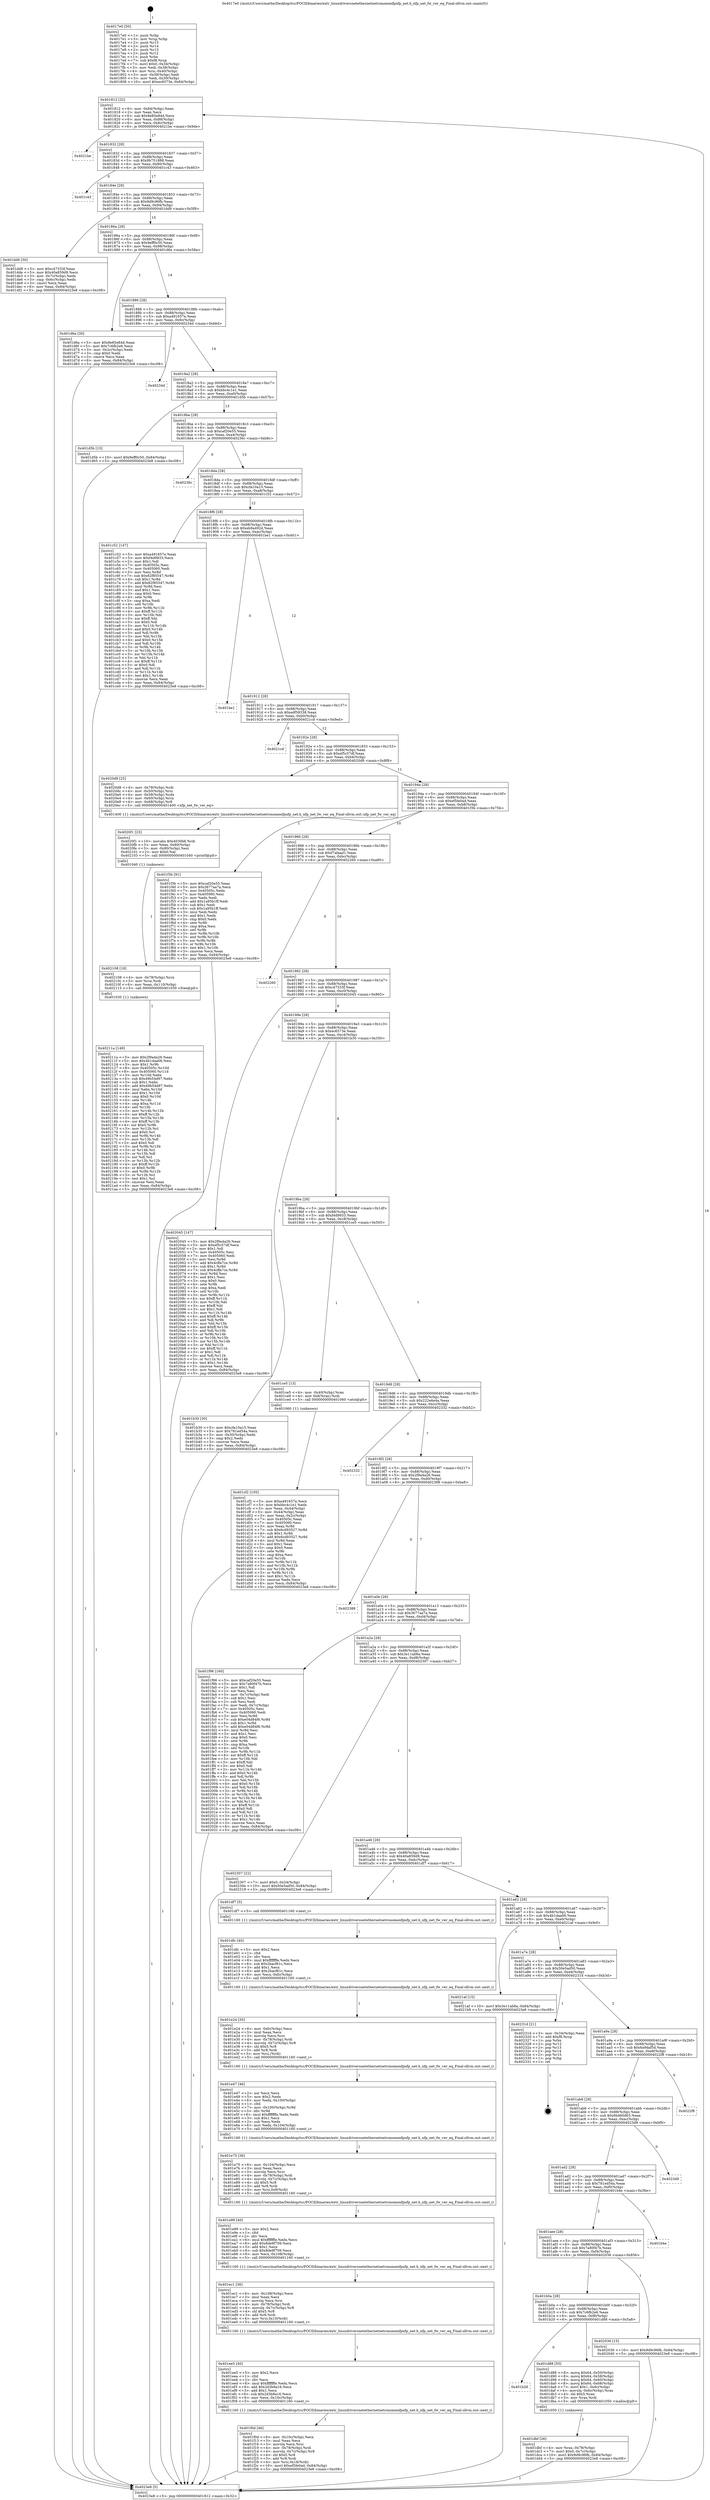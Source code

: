 digraph "0x4017e0" {
  label = "0x4017e0 (/mnt/c/Users/mathe/Desktop/tcc/POCII/binaries/extr_linuxdriversnetethernetnetronomenfpnfp_net.h_nfp_net_fw_ver_eq_Final-ollvm.out::main(0))"
  labelloc = "t"
  node[shape=record]

  Entry [label="",width=0.3,height=0.3,shape=circle,fillcolor=black,style=filled]
  "0x401812" [label="{
     0x401812 [32]\l
     | [instrs]\l
     &nbsp;&nbsp;0x401812 \<+6\>: mov -0x84(%rbp),%eax\l
     &nbsp;&nbsp;0x401818 \<+2\>: mov %eax,%ecx\l
     &nbsp;&nbsp;0x40181a \<+6\>: sub $0x8e85e84d,%ecx\l
     &nbsp;&nbsp;0x401820 \<+6\>: mov %eax,-0x88(%rbp)\l
     &nbsp;&nbsp;0x401826 \<+6\>: mov %ecx,-0x8c(%rbp)\l
     &nbsp;&nbsp;0x40182c \<+6\>: je 00000000004021be \<main+0x9de\>\l
  }"]
  "0x4021be" [label="{
     0x4021be\l
  }", style=dashed]
  "0x401832" [label="{
     0x401832 [28]\l
     | [instrs]\l
     &nbsp;&nbsp;0x401832 \<+5\>: jmp 0000000000401837 \<main+0x57\>\l
     &nbsp;&nbsp;0x401837 \<+6\>: mov -0x88(%rbp),%eax\l
     &nbsp;&nbsp;0x40183d \<+5\>: sub $0x9b751888,%eax\l
     &nbsp;&nbsp;0x401842 \<+6\>: mov %eax,-0x90(%rbp)\l
     &nbsp;&nbsp;0x401848 \<+6\>: je 0000000000401c43 \<main+0x463\>\l
  }"]
  Exit [label="",width=0.3,height=0.3,shape=circle,fillcolor=black,style=filled,peripheries=2]
  "0x401c43" [label="{
     0x401c43\l
  }", style=dashed]
  "0x40184e" [label="{
     0x40184e [28]\l
     | [instrs]\l
     &nbsp;&nbsp;0x40184e \<+5\>: jmp 0000000000401853 \<main+0x73\>\l
     &nbsp;&nbsp;0x401853 \<+6\>: mov -0x88(%rbp),%eax\l
     &nbsp;&nbsp;0x401859 \<+5\>: sub $0x9d9c96fb,%eax\l
     &nbsp;&nbsp;0x40185e \<+6\>: mov %eax,-0x94(%rbp)\l
     &nbsp;&nbsp;0x401864 \<+6\>: je 0000000000401dd9 \<main+0x5f9\>\l
  }"]
  "0x40211a" [label="{
     0x40211a [149]\l
     | [instrs]\l
     &nbsp;&nbsp;0x40211a \<+5\>: mov $0x2f9a4a26,%eax\l
     &nbsp;&nbsp;0x40211f \<+5\>: mov $0x4b1daa06,%esi\l
     &nbsp;&nbsp;0x402124 \<+3\>: mov $0x1,%r9b\l
     &nbsp;&nbsp;0x402127 \<+8\>: mov 0x40505c,%r10d\l
     &nbsp;&nbsp;0x40212f \<+8\>: mov 0x405060,%r11d\l
     &nbsp;&nbsp;0x402137 \<+3\>: mov %r10d,%ebx\l
     &nbsp;&nbsp;0x40213a \<+6\>: sub $0x49b54d97,%ebx\l
     &nbsp;&nbsp;0x402140 \<+3\>: sub $0x1,%ebx\l
     &nbsp;&nbsp;0x402143 \<+6\>: add $0x49b54d97,%ebx\l
     &nbsp;&nbsp;0x402149 \<+4\>: imul %ebx,%r10d\l
     &nbsp;&nbsp;0x40214d \<+4\>: and $0x1,%r10d\l
     &nbsp;&nbsp;0x402151 \<+4\>: cmp $0x0,%r10d\l
     &nbsp;&nbsp;0x402155 \<+4\>: sete %r14b\l
     &nbsp;&nbsp;0x402159 \<+4\>: cmp $0xa,%r11d\l
     &nbsp;&nbsp;0x40215d \<+4\>: setl %r15b\l
     &nbsp;&nbsp;0x402161 \<+3\>: mov %r14b,%r12b\l
     &nbsp;&nbsp;0x402164 \<+4\>: xor $0xff,%r12b\l
     &nbsp;&nbsp;0x402168 \<+3\>: mov %r15b,%r13b\l
     &nbsp;&nbsp;0x40216b \<+4\>: xor $0xff,%r13b\l
     &nbsp;&nbsp;0x40216f \<+4\>: xor $0x0,%r9b\l
     &nbsp;&nbsp;0x402173 \<+3\>: mov %r12b,%cl\l
     &nbsp;&nbsp;0x402176 \<+3\>: and $0x0,%cl\l
     &nbsp;&nbsp;0x402179 \<+3\>: and %r9b,%r14b\l
     &nbsp;&nbsp;0x40217c \<+3\>: mov %r13b,%dl\l
     &nbsp;&nbsp;0x40217f \<+3\>: and $0x0,%dl\l
     &nbsp;&nbsp;0x402182 \<+3\>: and %r9b,%r15b\l
     &nbsp;&nbsp;0x402185 \<+3\>: or %r14b,%cl\l
     &nbsp;&nbsp;0x402188 \<+3\>: or %r15b,%dl\l
     &nbsp;&nbsp;0x40218b \<+2\>: xor %dl,%cl\l
     &nbsp;&nbsp;0x40218d \<+3\>: or %r13b,%r12b\l
     &nbsp;&nbsp;0x402190 \<+4\>: xor $0xff,%r12b\l
     &nbsp;&nbsp;0x402194 \<+4\>: or $0x0,%r9b\l
     &nbsp;&nbsp;0x402198 \<+3\>: and %r9b,%r12b\l
     &nbsp;&nbsp;0x40219b \<+3\>: or %r12b,%cl\l
     &nbsp;&nbsp;0x40219e \<+3\>: test $0x1,%cl\l
     &nbsp;&nbsp;0x4021a1 \<+3\>: cmovne %esi,%eax\l
     &nbsp;&nbsp;0x4021a4 \<+6\>: mov %eax,-0x84(%rbp)\l
     &nbsp;&nbsp;0x4021aa \<+5\>: jmp 00000000004023e8 \<main+0xc08\>\l
  }"]
  "0x401dd9" [label="{
     0x401dd9 [30]\l
     | [instrs]\l
     &nbsp;&nbsp;0x401dd9 \<+5\>: mov $0xc47333f,%eax\l
     &nbsp;&nbsp;0x401dde \<+5\>: mov $0x40a859d9,%ecx\l
     &nbsp;&nbsp;0x401de3 \<+3\>: mov -0x7c(%rbp),%edx\l
     &nbsp;&nbsp;0x401de6 \<+3\>: cmp -0x6c(%rbp),%edx\l
     &nbsp;&nbsp;0x401de9 \<+3\>: cmovl %ecx,%eax\l
     &nbsp;&nbsp;0x401dec \<+6\>: mov %eax,-0x84(%rbp)\l
     &nbsp;&nbsp;0x401df2 \<+5\>: jmp 00000000004023e8 \<main+0xc08\>\l
  }"]
  "0x40186a" [label="{
     0x40186a [28]\l
     | [instrs]\l
     &nbsp;&nbsp;0x40186a \<+5\>: jmp 000000000040186f \<main+0x8f\>\l
     &nbsp;&nbsp;0x40186f \<+6\>: mov -0x88(%rbp),%eax\l
     &nbsp;&nbsp;0x401875 \<+5\>: sub $0x9eff0c50,%eax\l
     &nbsp;&nbsp;0x40187a \<+6\>: mov %eax,-0x98(%rbp)\l
     &nbsp;&nbsp;0x401880 \<+6\>: je 0000000000401d6a \<main+0x58a\>\l
  }"]
  "0x402108" [label="{
     0x402108 [18]\l
     | [instrs]\l
     &nbsp;&nbsp;0x402108 \<+4\>: mov -0x78(%rbp),%rcx\l
     &nbsp;&nbsp;0x40210c \<+3\>: mov %rcx,%rdi\l
     &nbsp;&nbsp;0x40210f \<+6\>: mov %eax,-0x110(%rbp)\l
     &nbsp;&nbsp;0x402115 \<+5\>: call 0000000000401030 \<free@plt\>\l
     | [calls]\l
     &nbsp;&nbsp;0x401030 \{1\} (unknown)\l
  }"]
  "0x401d6a" [label="{
     0x401d6a [30]\l
     | [instrs]\l
     &nbsp;&nbsp;0x401d6a \<+5\>: mov $0x8e85e84d,%eax\l
     &nbsp;&nbsp;0x401d6f \<+5\>: mov $0x7c6fb2e6,%ecx\l
     &nbsp;&nbsp;0x401d74 \<+3\>: mov -0x2c(%rbp),%edx\l
     &nbsp;&nbsp;0x401d77 \<+3\>: cmp $0x0,%edx\l
     &nbsp;&nbsp;0x401d7a \<+3\>: cmove %ecx,%eax\l
     &nbsp;&nbsp;0x401d7d \<+6\>: mov %eax,-0x84(%rbp)\l
     &nbsp;&nbsp;0x401d83 \<+5\>: jmp 00000000004023e8 \<main+0xc08\>\l
  }"]
  "0x401886" [label="{
     0x401886 [28]\l
     | [instrs]\l
     &nbsp;&nbsp;0x401886 \<+5\>: jmp 000000000040188b \<main+0xab\>\l
     &nbsp;&nbsp;0x40188b \<+6\>: mov -0x88(%rbp),%eax\l
     &nbsp;&nbsp;0x401891 \<+5\>: sub $0xa491657e,%eax\l
     &nbsp;&nbsp;0x401896 \<+6\>: mov %eax,-0x9c(%rbp)\l
     &nbsp;&nbsp;0x40189c \<+6\>: je 000000000040234d \<main+0xb6d\>\l
  }"]
  "0x4020f1" [label="{
     0x4020f1 [23]\l
     | [instrs]\l
     &nbsp;&nbsp;0x4020f1 \<+10\>: movabs $0x4030b6,%rdi\l
     &nbsp;&nbsp;0x4020fb \<+3\>: mov %eax,-0x80(%rbp)\l
     &nbsp;&nbsp;0x4020fe \<+3\>: mov -0x80(%rbp),%esi\l
     &nbsp;&nbsp;0x402101 \<+2\>: mov $0x0,%al\l
     &nbsp;&nbsp;0x402103 \<+5\>: call 0000000000401040 \<printf@plt\>\l
     | [calls]\l
     &nbsp;&nbsp;0x401040 \{1\} (unknown)\l
  }"]
  "0x40234d" [label="{
     0x40234d\l
  }", style=dashed]
  "0x4018a2" [label="{
     0x4018a2 [28]\l
     | [instrs]\l
     &nbsp;&nbsp;0x4018a2 \<+5\>: jmp 00000000004018a7 \<main+0xc7\>\l
     &nbsp;&nbsp;0x4018a7 \<+6\>: mov -0x88(%rbp),%eax\l
     &nbsp;&nbsp;0x4018ad \<+5\>: sub $0xbbc4c1e1,%eax\l
     &nbsp;&nbsp;0x4018b2 \<+6\>: mov %eax,-0xa0(%rbp)\l
     &nbsp;&nbsp;0x4018b8 \<+6\>: je 0000000000401d5b \<main+0x57b\>\l
  }"]
  "0x401f0d" [label="{
     0x401f0d [46]\l
     | [instrs]\l
     &nbsp;&nbsp;0x401f0d \<+6\>: mov -0x10c(%rbp),%ecx\l
     &nbsp;&nbsp;0x401f13 \<+3\>: imul %eax,%ecx\l
     &nbsp;&nbsp;0x401f16 \<+3\>: movslq %ecx,%rsi\l
     &nbsp;&nbsp;0x401f19 \<+4\>: mov -0x78(%rbp),%rdi\l
     &nbsp;&nbsp;0x401f1d \<+4\>: movslq -0x7c(%rbp),%r8\l
     &nbsp;&nbsp;0x401f21 \<+4\>: shl $0x5,%r8\l
     &nbsp;&nbsp;0x401f25 \<+3\>: add %r8,%rdi\l
     &nbsp;&nbsp;0x401f28 \<+4\>: mov %rsi,0x18(%rdi)\l
     &nbsp;&nbsp;0x401f2c \<+10\>: movl $0xef5fe0ad,-0x84(%rbp)\l
     &nbsp;&nbsp;0x401f36 \<+5\>: jmp 00000000004023e8 \<main+0xc08\>\l
  }"]
  "0x401d5b" [label="{
     0x401d5b [15]\l
     | [instrs]\l
     &nbsp;&nbsp;0x401d5b \<+10\>: movl $0x9eff0c50,-0x84(%rbp)\l
     &nbsp;&nbsp;0x401d65 \<+5\>: jmp 00000000004023e8 \<main+0xc08\>\l
  }"]
  "0x4018be" [label="{
     0x4018be [28]\l
     | [instrs]\l
     &nbsp;&nbsp;0x4018be \<+5\>: jmp 00000000004018c3 \<main+0xe3\>\l
     &nbsp;&nbsp;0x4018c3 \<+6\>: mov -0x88(%rbp),%eax\l
     &nbsp;&nbsp;0x4018c9 \<+5\>: sub $0xcaf20e55,%eax\l
     &nbsp;&nbsp;0x4018ce \<+6\>: mov %eax,-0xa4(%rbp)\l
     &nbsp;&nbsp;0x4018d4 \<+6\>: je 000000000040236c \<main+0xb8c\>\l
  }"]
  "0x401ee5" [label="{
     0x401ee5 [40]\l
     | [instrs]\l
     &nbsp;&nbsp;0x401ee5 \<+5\>: mov $0x2,%ecx\l
     &nbsp;&nbsp;0x401eea \<+1\>: cltd\l
     &nbsp;&nbsp;0x401eeb \<+2\>: idiv %ecx\l
     &nbsp;&nbsp;0x401eed \<+6\>: imul $0xfffffffe,%edx,%ecx\l
     &nbsp;&nbsp;0x401ef3 \<+6\>: add $0x2d3b8a16,%ecx\l
     &nbsp;&nbsp;0x401ef9 \<+3\>: add $0x1,%ecx\l
     &nbsp;&nbsp;0x401efc \<+6\>: sub $0x2d3b8a16,%ecx\l
     &nbsp;&nbsp;0x401f02 \<+6\>: mov %ecx,-0x10c(%rbp)\l
     &nbsp;&nbsp;0x401f08 \<+5\>: call 0000000000401160 \<next_i\>\l
     | [calls]\l
     &nbsp;&nbsp;0x401160 \{1\} (/mnt/c/Users/mathe/Desktop/tcc/POCII/binaries/extr_linuxdriversnetethernetnetronomenfpnfp_net.h_nfp_net_fw_ver_eq_Final-ollvm.out::next_i)\l
  }"]
  "0x40236c" [label="{
     0x40236c\l
  }", style=dashed]
  "0x4018da" [label="{
     0x4018da [28]\l
     | [instrs]\l
     &nbsp;&nbsp;0x4018da \<+5\>: jmp 00000000004018df \<main+0xff\>\l
     &nbsp;&nbsp;0x4018df \<+6\>: mov -0x88(%rbp),%eax\l
     &nbsp;&nbsp;0x4018e5 \<+5\>: sub $0xcfa10a15,%eax\l
     &nbsp;&nbsp;0x4018ea \<+6\>: mov %eax,-0xa8(%rbp)\l
     &nbsp;&nbsp;0x4018f0 \<+6\>: je 0000000000401c52 \<main+0x472\>\l
  }"]
  "0x401ec1" [label="{
     0x401ec1 [36]\l
     | [instrs]\l
     &nbsp;&nbsp;0x401ec1 \<+6\>: mov -0x108(%rbp),%ecx\l
     &nbsp;&nbsp;0x401ec7 \<+3\>: imul %eax,%ecx\l
     &nbsp;&nbsp;0x401eca \<+3\>: movslq %ecx,%rsi\l
     &nbsp;&nbsp;0x401ecd \<+4\>: mov -0x78(%rbp),%rdi\l
     &nbsp;&nbsp;0x401ed1 \<+4\>: movslq -0x7c(%rbp),%r8\l
     &nbsp;&nbsp;0x401ed5 \<+4\>: shl $0x5,%r8\l
     &nbsp;&nbsp;0x401ed9 \<+3\>: add %r8,%rdi\l
     &nbsp;&nbsp;0x401edc \<+4\>: mov %rsi,0x10(%rdi)\l
     &nbsp;&nbsp;0x401ee0 \<+5\>: call 0000000000401160 \<next_i\>\l
     | [calls]\l
     &nbsp;&nbsp;0x401160 \{1\} (/mnt/c/Users/mathe/Desktop/tcc/POCII/binaries/extr_linuxdriversnetethernetnetronomenfpnfp_net.h_nfp_net_fw_ver_eq_Final-ollvm.out::next_i)\l
  }"]
  "0x401c52" [label="{
     0x401c52 [147]\l
     | [instrs]\l
     &nbsp;&nbsp;0x401c52 \<+5\>: mov $0xa491657e,%eax\l
     &nbsp;&nbsp;0x401c57 \<+5\>: mov $0xf4d9933,%ecx\l
     &nbsp;&nbsp;0x401c5c \<+2\>: mov $0x1,%dl\l
     &nbsp;&nbsp;0x401c5e \<+7\>: mov 0x40505c,%esi\l
     &nbsp;&nbsp;0x401c65 \<+7\>: mov 0x405060,%edi\l
     &nbsp;&nbsp;0x401c6c \<+3\>: mov %esi,%r8d\l
     &nbsp;&nbsp;0x401c6f \<+7\>: sub $0x82f85547,%r8d\l
     &nbsp;&nbsp;0x401c76 \<+4\>: sub $0x1,%r8d\l
     &nbsp;&nbsp;0x401c7a \<+7\>: add $0x82f85547,%r8d\l
     &nbsp;&nbsp;0x401c81 \<+4\>: imul %r8d,%esi\l
     &nbsp;&nbsp;0x401c85 \<+3\>: and $0x1,%esi\l
     &nbsp;&nbsp;0x401c88 \<+3\>: cmp $0x0,%esi\l
     &nbsp;&nbsp;0x401c8b \<+4\>: sete %r9b\l
     &nbsp;&nbsp;0x401c8f \<+3\>: cmp $0xa,%edi\l
     &nbsp;&nbsp;0x401c92 \<+4\>: setl %r10b\l
     &nbsp;&nbsp;0x401c96 \<+3\>: mov %r9b,%r11b\l
     &nbsp;&nbsp;0x401c99 \<+4\>: xor $0xff,%r11b\l
     &nbsp;&nbsp;0x401c9d \<+3\>: mov %r10b,%bl\l
     &nbsp;&nbsp;0x401ca0 \<+3\>: xor $0xff,%bl\l
     &nbsp;&nbsp;0x401ca3 \<+3\>: xor $0x0,%dl\l
     &nbsp;&nbsp;0x401ca6 \<+3\>: mov %r11b,%r14b\l
     &nbsp;&nbsp;0x401ca9 \<+4\>: and $0x0,%r14b\l
     &nbsp;&nbsp;0x401cad \<+3\>: and %dl,%r9b\l
     &nbsp;&nbsp;0x401cb0 \<+3\>: mov %bl,%r15b\l
     &nbsp;&nbsp;0x401cb3 \<+4\>: and $0x0,%r15b\l
     &nbsp;&nbsp;0x401cb7 \<+3\>: and %dl,%r10b\l
     &nbsp;&nbsp;0x401cba \<+3\>: or %r9b,%r14b\l
     &nbsp;&nbsp;0x401cbd \<+3\>: or %r10b,%r15b\l
     &nbsp;&nbsp;0x401cc0 \<+3\>: xor %r15b,%r14b\l
     &nbsp;&nbsp;0x401cc3 \<+3\>: or %bl,%r11b\l
     &nbsp;&nbsp;0x401cc6 \<+4\>: xor $0xff,%r11b\l
     &nbsp;&nbsp;0x401cca \<+3\>: or $0x0,%dl\l
     &nbsp;&nbsp;0x401ccd \<+3\>: and %dl,%r11b\l
     &nbsp;&nbsp;0x401cd0 \<+3\>: or %r11b,%r14b\l
     &nbsp;&nbsp;0x401cd3 \<+4\>: test $0x1,%r14b\l
     &nbsp;&nbsp;0x401cd7 \<+3\>: cmovne %ecx,%eax\l
     &nbsp;&nbsp;0x401cda \<+6\>: mov %eax,-0x84(%rbp)\l
     &nbsp;&nbsp;0x401ce0 \<+5\>: jmp 00000000004023e8 \<main+0xc08\>\l
  }"]
  "0x4018f6" [label="{
     0x4018f6 [28]\l
     | [instrs]\l
     &nbsp;&nbsp;0x4018f6 \<+5\>: jmp 00000000004018fb \<main+0x11b\>\l
     &nbsp;&nbsp;0x4018fb \<+6\>: mov -0x88(%rbp),%eax\l
     &nbsp;&nbsp;0x401901 \<+5\>: sub $0xeb9a492d,%eax\l
     &nbsp;&nbsp;0x401906 \<+6\>: mov %eax,-0xac(%rbp)\l
     &nbsp;&nbsp;0x40190c \<+6\>: je 0000000000401be1 \<main+0x401\>\l
  }"]
  "0x401e99" [label="{
     0x401e99 [40]\l
     | [instrs]\l
     &nbsp;&nbsp;0x401e99 \<+5\>: mov $0x2,%ecx\l
     &nbsp;&nbsp;0x401e9e \<+1\>: cltd\l
     &nbsp;&nbsp;0x401e9f \<+2\>: idiv %ecx\l
     &nbsp;&nbsp;0x401ea1 \<+6\>: imul $0xfffffffe,%edx,%ecx\l
     &nbsp;&nbsp;0x401ea7 \<+6\>: add $0x8de9f709,%ecx\l
     &nbsp;&nbsp;0x401ead \<+3\>: add $0x1,%ecx\l
     &nbsp;&nbsp;0x401eb0 \<+6\>: sub $0x8de9f709,%ecx\l
     &nbsp;&nbsp;0x401eb6 \<+6\>: mov %ecx,-0x108(%rbp)\l
     &nbsp;&nbsp;0x401ebc \<+5\>: call 0000000000401160 \<next_i\>\l
     | [calls]\l
     &nbsp;&nbsp;0x401160 \{1\} (/mnt/c/Users/mathe/Desktop/tcc/POCII/binaries/extr_linuxdriversnetethernetnetronomenfpnfp_net.h_nfp_net_fw_ver_eq_Final-ollvm.out::next_i)\l
  }"]
  "0x401be1" [label="{
     0x401be1\l
  }", style=dashed]
  "0x401912" [label="{
     0x401912 [28]\l
     | [instrs]\l
     &nbsp;&nbsp;0x401912 \<+5\>: jmp 0000000000401917 \<main+0x137\>\l
     &nbsp;&nbsp;0x401917 \<+6\>: mov -0x88(%rbp),%eax\l
     &nbsp;&nbsp;0x40191d \<+5\>: sub $0xedf58338,%eax\l
     &nbsp;&nbsp;0x401922 \<+6\>: mov %eax,-0xb0(%rbp)\l
     &nbsp;&nbsp;0x401928 \<+6\>: je 00000000004021cd \<main+0x9ed\>\l
  }"]
  "0x401e75" [label="{
     0x401e75 [36]\l
     | [instrs]\l
     &nbsp;&nbsp;0x401e75 \<+6\>: mov -0x104(%rbp),%ecx\l
     &nbsp;&nbsp;0x401e7b \<+3\>: imul %eax,%ecx\l
     &nbsp;&nbsp;0x401e7e \<+3\>: movslq %ecx,%rsi\l
     &nbsp;&nbsp;0x401e81 \<+4\>: mov -0x78(%rbp),%rdi\l
     &nbsp;&nbsp;0x401e85 \<+4\>: movslq -0x7c(%rbp),%r8\l
     &nbsp;&nbsp;0x401e89 \<+4\>: shl $0x5,%r8\l
     &nbsp;&nbsp;0x401e8d \<+3\>: add %r8,%rdi\l
     &nbsp;&nbsp;0x401e90 \<+4\>: mov %rsi,0x8(%rdi)\l
     &nbsp;&nbsp;0x401e94 \<+5\>: call 0000000000401160 \<next_i\>\l
     | [calls]\l
     &nbsp;&nbsp;0x401160 \{1\} (/mnt/c/Users/mathe/Desktop/tcc/POCII/binaries/extr_linuxdriversnetethernetnetronomenfpnfp_net.h_nfp_net_fw_ver_eq_Final-ollvm.out::next_i)\l
  }"]
  "0x4021cd" [label="{
     0x4021cd\l
  }", style=dashed]
  "0x40192e" [label="{
     0x40192e [28]\l
     | [instrs]\l
     &nbsp;&nbsp;0x40192e \<+5\>: jmp 0000000000401933 \<main+0x153\>\l
     &nbsp;&nbsp;0x401933 \<+6\>: mov -0x88(%rbp),%eax\l
     &nbsp;&nbsp;0x401939 \<+5\>: sub $0xef5c57df,%eax\l
     &nbsp;&nbsp;0x40193e \<+6\>: mov %eax,-0xb4(%rbp)\l
     &nbsp;&nbsp;0x401944 \<+6\>: je 00000000004020d8 \<main+0x8f8\>\l
  }"]
  "0x401e47" [label="{
     0x401e47 [46]\l
     | [instrs]\l
     &nbsp;&nbsp;0x401e47 \<+2\>: xor %ecx,%ecx\l
     &nbsp;&nbsp;0x401e49 \<+5\>: mov $0x2,%edx\l
     &nbsp;&nbsp;0x401e4e \<+6\>: mov %edx,-0x100(%rbp)\l
     &nbsp;&nbsp;0x401e54 \<+1\>: cltd\l
     &nbsp;&nbsp;0x401e55 \<+7\>: mov -0x100(%rbp),%r9d\l
     &nbsp;&nbsp;0x401e5c \<+3\>: idiv %r9d\l
     &nbsp;&nbsp;0x401e5f \<+6\>: imul $0xfffffffe,%edx,%edx\l
     &nbsp;&nbsp;0x401e65 \<+3\>: sub $0x1,%ecx\l
     &nbsp;&nbsp;0x401e68 \<+2\>: sub %ecx,%edx\l
     &nbsp;&nbsp;0x401e6a \<+6\>: mov %edx,-0x104(%rbp)\l
     &nbsp;&nbsp;0x401e70 \<+5\>: call 0000000000401160 \<next_i\>\l
     | [calls]\l
     &nbsp;&nbsp;0x401160 \{1\} (/mnt/c/Users/mathe/Desktop/tcc/POCII/binaries/extr_linuxdriversnetethernetnetronomenfpnfp_net.h_nfp_net_fw_ver_eq_Final-ollvm.out::next_i)\l
  }"]
  "0x4020d8" [label="{
     0x4020d8 [25]\l
     | [instrs]\l
     &nbsp;&nbsp;0x4020d8 \<+4\>: mov -0x78(%rbp),%rdi\l
     &nbsp;&nbsp;0x4020dc \<+4\>: mov -0x50(%rbp),%rsi\l
     &nbsp;&nbsp;0x4020e0 \<+4\>: mov -0x58(%rbp),%rdx\l
     &nbsp;&nbsp;0x4020e4 \<+4\>: mov -0x60(%rbp),%rcx\l
     &nbsp;&nbsp;0x4020e8 \<+4\>: mov -0x68(%rbp),%r8\l
     &nbsp;&nbsp;0x4020ec \<+5\>: call 0000000000401400 \<nfp_net_fw_ver_eq\>\l
     | [calls]\l
     &nbsp;&nbsp;0x401400 \{1\} (/mnt/c/Users/mathe/Desktop/tcc/POCII/binaries/extr_linuxdriversnetethernetnetronomenfpnfp_net.h_nfp_net_fw_ver_eq_Final-ollvm.out::nfp_net_fw_ver_eq)\l
  }"]
  "0x40194a" [label="{
     0x40194a [28]\l
     | [instrs]\l
     &nbsp;&nbsp;0x40194a \<+5\>: jmp 000000000040194f \<main+0x16f\>\l
     &nbsp;&nbsp;0x40194f \<+6\>: mov -0x88(%rbp),%eax\l
     &nbsp;&nbsp;0x401955 \<+5\>: sub $0xef5fe0ad,%eax\l
     &nbsp;&nbsp;0x40195a \<+6\>: mov %eax,-0xb8(%rbp)\l
     &nbsp;&nbsp;0x401960 \<+6\>: je 0000000000401f3b \<main+0x75b\>\l
  }"]
  "0x401e24" [label="{
     0x401e24 [35]\l
     | [instrs]\l
     &nbsp;&nbsp;0x401e24 \<+6\>: mov -0xfc(%rbp),%ecx\l
     &nbsp;&nbsp;0x401e2a \<+3\>: imul %eax,%ecx\l
     &nbsp;&nbsp;0x401e2d \<+3\>: movslq %ecx,%rsi\l
     &nbsp;&nbsp;0x401e30 \<+4\>: mov -0x78(%rbp),%rdi\l
     &nbsp;&nbsp;0x401e34 \<+4\>: movslq -0x7c(%rbp),%r8\l
     &nbsp;&nbsp;0x401e38 \<+4\>: shl $0x5,%r8\l
     &nbsp;&nbsp;0x401e3c \<+3\>: add %r8,%rdi\l
     &nbsp;&nbsp;0x401e3f \<+3\>: mov %rsi,(%rdi)\l
     &nbsp;&nbsp;0x401e42 \<+5\>: call 0000000000401160 \<next_i\>\l
     | [calls]\l
     &nbsp;&nbsp;0x401160 \{1\} (/mnt/c/Users/mathe/Desktop/tcc/POCII/binaries/extr_linuxdriversnetethernetnetronomenfpnfp_net.h_nfp_net_fw_ver_eq_Final-ollvm.out::next_i)\l
  }"]
  "0x401f3b" [label="{
     0x401f3b [91]\l
     | [instrs]\l
     &nbsp;&nbsp;0x401f3b \<+5\>: mov $0xcaf20e55,%eax\l
     &nbsp;&nbsp;0x401f40 \<+5\>: mov $0x3677aa7a,%ecx\l
     &nbsp;&nbsp;0x401f45 \<+7\>: mov 0x40505c,%edx\l
     &nbsp;&nbsp;0x401f4c \<+7\>: mov 0x405060,%esi\l
     &nbsp;&nbsp;0x401f53 \<+2\>: mov %edx,%edi\l
     &nbsp;&nbsp;0x401f55 \<+6\>: add $0x1a95b1ff,%edi\l
     &nbsp;&nbsp;0x401f5b \<+3\>: sub $0x1,%edi\l
     &nbsp;&nbsp;0x401f5e \<+6\>: sub $0x1a95b1ff,%edi\l
     &nbsp;&nbsp;0x401f64 \<+3\>: imul %edi,%edx\l
     &nbsp;&nbsp;0x401f67 \<+3\>: and $0x1,%edx\l
     &nbsp;&nbsp;0x401f6a \<+3\>: cmp $0x0,%edx\l
     &nbsp;&nbsp;0x401f6d \<+4\>: sete %r8b\l
     &nbsp;&nbsp;0x401f71 \<+3\>: cmp $0xa,%esi\l
     &nbsp;&nbsp;0x401f74 \<+4\>: setl %r9b\l
     &nbsp;&nbsp;0x401f78 \<+3\>: mov %r8b,%r10b\l
     &nbsp;&nbsp;0x401f7b \<+3\>: and %r9b,%r10b\l
     &nbsp;&nbsp;0x401f7e \<+3\>: xor %r9b,%r8b\l
     &nbsp;&nbsp;0x401f81 \<+3\>: or %r8b,%r10b\l
     &nbsp;&nbsp;0x401f84 \<+4\>: test $0x1,%r10b\l
     &nbsp;&nbsp;0x401f88 \<+3\>: cmovne %ecx,%eax\l
     &nbsp;&nbsp;0x401f8b \<+6\>: mov %eax,-0x84(%rbp)\l
     &nbsp;&nbsp;0x401f91 \<+5\>: jmp 00000000004023e8 \<main+0xc08\>\l
  }"]
  "0x401966" [label="{
     0x401966 [28]\l
     | [instrs]\l
     &nbsp;&nbsp;0x401966 \<+5\>: jmp 000000000040196b \<main+0x18b\>\l
     &nbsp;&nbsp;0x40196b \<+6\>: mov -0x88(%rbp),%eax\l
     &nbsp;&nbsp;0x401971 \<+5\>: sub $0xf7afaad1,%eax\l
     &nbsp;&nbsp;0x401976 \<+6\>: mov %eax,-0xbc(%rbp)\l
     &nbsp;&nbsp;0x40197c \<+6\>: je 0000000000402260 \<main+0xa80\>\l
  }"]
  "0x401dfc" [label="{
     0x401dfc [40]\l
     | [instrs]\l
     &nbsp;&nbsp;0x401dfc \<+5\>: mov $0x2,%ecx\l
     &nbsp;&nbsp;0x401e01 \<+1\>: cltd\l
     &nbsp;&nbsp;0x401e02 \<+2\>: idiv %ecx\l
     &nbsp;&nbsp;0x401e04 \<+6\>: imul $0xfffffffe,%edx,%ecx\l
     &nbsp;&nbsp;0x401e0a \<+6\>: sub $0x2bacf61c,%ecx\l
     &nbsp;&nbsp;0x401e10 \<+3\>: add $0x1,%ecx\l
     &nbsp;&nbsp;0x401e13 \<+6\>: add $0x2bacf61c,%ecx\l
     &nbsp;&nbsp;0x401e19 \<+6\>: mov %ecx,-0xfc(%rbp)\l
     &nbsp;&nbsp;0x401e1f \<+5\>: call 0000000000401160 \<next_i\>\l
     | [calls]\l
     &nbsp;&nbsp;0x401160 \{1\} (/mnt/c/Users/mathe/Desktop/tcc/POCII/binaries/extr_linuxdriversnetethernetnetronomenfpnfp_net.h_nfp_net_fw_ver_eq_Final-ollvm.out::next_i)\l
  }"]
  "0x402260" [label="{
     0x402260\l
  }", style=dashed]
  "0x401982" [label="{
     0x401982 [28]\l
     | [instrs]\l
     &nbsp;&nbsp;0x401982 \<+5\>: jmp 0000000000401987 \<main+0x1a7\>\l
     &nbsp;&nbsp;0x401987 \<+6\>: mov -0x88(%rbp),%eax\l
     &nbsp;&nbsp;0x40198d \<+5\>: sub $0xc47333f,%eax\l
     &nbsp;&nbsp;0x401992 \<+6\>: mov %eax,-0xc0(%rbp)\l
     &nbsp;&nbsp;0x401998 \<+6\>: je 0000000000402045 \<main+0x865\>\l
  }"]
  "0x401dbf" [label="{
     0x401dbf [26]\l
     | [instrs]\l
     &nbsp;&nbsp;0x401dbf \<+4\>: mov %rax,-0x78(%rbp)\l
     &nbsp;&nbsp;0x401dc3 \<+7\>: movl $0x0,-0x7c(%rbp)\l
     &nbsp;&nbsp;0x401dca \<+10\>: movl $0x9d9c96fb,-0x84(%rbp)\l
     &nbsp;&nbsp;0x401dd4 \<+5\>: jmp 00000000004023e8 \<main+0xc08\>\l
  }"]
  "0x402045" [label="{
     0x402045 [147]\l
     | [instrs]\l
     &nbsp;&nbsp;0x402045 \<+5\>: mov $0x2f9a4a26,%eax\l
     &nbsp;&nbsp;0x40204a \<+5\>: mov $0xef5c57df,%ecx\l
     &nbsp;&nbsp;0x40204f \<+2\>: mov $0x1,%dl\l
     &nbsp;&nbsp;0x402051 \<+7\>: mov 0x40505c,%esi\l
     &nbsp;&nbsp;0x402058 \<+7\>: mov 0x405060,%edi\l
     &nbsp;&nbsp;0x40205f \<+3\>: mov %esi,%r8d\l
     &nbsp;&nbsp;0x402062 \<+7\>: add $0x4cffa7ce,%r8d\l
     &nbsp;&nbsp;0x402069 \<+4\>: sub $0x1,%r8d\l
     &nbsp;&nbsp;0x40206d \<+7\>: sub $0x4cffa7ce,%r8d\l
     &nbsp;&nbsp;0x402074 \<+4\>: imul %r8d,%esi\l
     &nbsp;&nbsp;0x402078 \<+3\>: and $0x1,%esi\l
     &nbsp;&nbsp;0x40207b \<+3\>: cmp $0x0,%esi\l
     &nbsp;&nbsp;0x40207e \<+4\>: sete %r9b\l
     &nbsp;&nbsp;0x402082 \<+3\>: cmp $0xa,%edi\l
     &nbsp;&nbsp;0x402085 \<+4\>: setl %r10b\l
     &nbsp;&nbsp;0x402089 \<+3\>: mov %r9b,%r11b\l
     &nbsp;&nbsp;0x40208c \<+4\>: xor $0xff,%r11b\l
     &nbsp;&nbsp;0x402090 \<+3\>: mov %r10b,%bl\l
     &nbsp;&nbsp;0x402093 \<+3\>: xor $0xff,%bl\l
     &nbsp;&nbsp;0x402096 \<+3\>: xor $0x1,%dl\l
     &nbsp;&nbsp;0x402099 \<+3\>: mov %r11b,%r14b\l
     &nbsp;&nbsp;0x40209c \<+4\>: and $0xff,%r14b\l
     &nbsp;&nbsp;0x4020a0 \<+3\>: and %dl,%r9b\l
     &nbsp;&nbsp;0x4020a3 \<+3\>: mov %bl,%r15b\l
     &nbsp;&nbsp;0x4020a6 \<+4\>: and $0xff,%r15b\l
     &nbsp;&nbsp;0x4020aa \<+3\>: and %dl,%r10b\l
     &nbsp;&nbsp;0x4020ad \<+3\>: or %r9b,%r14b\l
     &nbsp;&nbsp;0x4020b0 \<+3\>: or %r10b,%r15b\l
     &nbsp;&nbsp;0x4020b3 \<+3\>: xor %r15b,%r14b\l
     &nbsp;&nbsp;0x4020b6 \<+3\>: or %bl,%r11b\l
     &nbsp;&nbsp;0x4020b9 \<+4\>: xor $0xff,%r11b\l
     &nbsp;&nbsp;0x4020bd \<+3\>: or $0x1,%dl\l
     &nbsp;&nbsp;0x4020c0 \<+3\>: and %dl,%r11b\l
     &nbsp;&nbsp;0x4020c3 \<+3\>: or %r11b,%r14b\l
     &nbsp;&nbsp;0x4020c6 \<+4\>: test $0x1,%r14b\l
     &nbsp;&nbsp;0x4020ca \<+3\>: cmovne %ecx,%eax\l
     &nbsp;&nbsp;0x4020cd \<+6\>: mov %eax,-0x84(%rbp)\l
     &nbsp;&nbsp;0x4020d3 \<+5\>: jmp 00000000004023e8 \<main+0xc08\>\l
  }"]
  "0x40199e" [label="{
     0x40199e [28]\l
     | [instrs]\l
     &nbsp;&nbsp;0x40199e \<+5\>: jmp 00000000004019a3 \<main+0x1c3\>\l
     &nbsp;&nbsp;0x4019a3 \<+6\>: mov -0x88(%rbp),%eax\l
     &nbsp;&nbsp;0x4019a9 \<+5\>: sub $0xec6573e,%eax\l
     &nbsp;&nbsp;0x4019ae \<+6\>: mov %eax,-0xc4(%rbp)\l
     &nbsp;&nbsp;0x4019b4 \<+6\>: je 0000000000401b30 \<main+0x350\>\l
  }"]
  "0x401b26" [label="{
     0x401b26\l
  }", style=dashed]
  "0x401b30" [label="{
     0x401b30 [30]\l
     | [instrs]\l
     &nbsp;&nbsp;0x401b30 \<+5\>: mov $0xcfa10a15,%eax\l
     &nbsp;&nbsp;0x401b35 \<+5\>: mov $0x781ed54a,%ecx\l
     &nbsp;&nbsp;0x401b3a \<+3\>: mov -0x30(%rbp),%edx\l
     &nbsp;&nbsp;0x401b3d \<+3\>: cmp $0x2,%edx\l
     &nbsp;&nbsp;0x401b40 \<+3\>: cmovne %ecx,%eax\l
     &nbsp;&nbsp;0x401b43 \<+6\>: mov %eax,-0x84(%rbp)\l
     &nbsp;&nbsp;0x401b49 \<+5\>: jmp 00000000004023e8 \<main+0xc08\>\l
  }"]
  "0x4019ba" [label="{
     0x4019ba [28]\l
     | [instrs]\l
     &nbsp;&nbsp;0x4019ba \<+5\>: jmp 00000000004019bf \<main+0x1df\>\l
     &nbsp;&nbsp;0x4019bf \<+6\>: mov -0x88(%rbp),%eax\l
     &nbsp;&nbsp;0x4019c5 \<+5\>: sub $0xf4d9933,%eax\l
     &nbsp;&nbsp;0x4019ca \<+6\>: mov %eax,-0xc8(%rbp)\l
     &nbsp;&nbsp;0x4019d0 \<+6\>: je 0000000000401ce5 \<main+0x505\>\l
  }"]
  "0x4023e8" [label="{
     0x4023e8 [5]\l
     | [instrs]\l
     &nbsp;&nbsp;0x4023e8 \<+5\>: jmp 0000000000401812 \<main+0x32\>\l
  }"]
  "0x4017e0" [label="{
     0x4017e0 [50]\l
     | [instrs]\l
     &nbsp;&nbsp;0x4017e0 \<+1\>: push %rbp\l
     &nbsp;&nbsp;0x4017e1 \<+3\>: mov %rsp,%rbp\l
     &nbsp;&nbsp;0x4017e4 \<+2\>: push %r15\l
     &nbsp;&nbsp;0x4017e6 \<+2\>: push %r14\l
     &nbsp;&nbsp;0x4017e8 \<+2\>: push %r13\l
     &nbsp;&nbsp;0x4017ea \<+2\>: push %r12\l
     &nbsp;&nbsp;0x4017ec \<+1\>: push %rbx\l
     &nbsp;&nbsp;0x4017ed \<+7\>: sub $0xf8,%rsp\l
     &nbsp;&nbsp;0x4017f4 \<+7\>: movl $0x0,-0x34(%rbp)\l
     &nbsp;&nbsp;0x4017fb \<+3\>: mov %edi,-0x38(%rbp)\l
     &nbsp;&nbsp;0x4017fe \<+4\>: mov %rsi,-0x40(%rbp)\l
     &nbsp;&nbsp;0x401802 \<+3\>: mov -0x38(%rbp),%edi\l
     &nbsp;&nbsp;0x401805 \<+3\>: mov %edi,-0x30(%rbp)\l
     &nbsp;&nbsp;0x401808 \<+10\>: movl $0xec6573e,-0x84(%rbp)\l
  }"]
  "0x401d88" [label="{
     0x401d88 [55]\l
     | [instrs]\l
     &nbsp;&nbsp;0x401d88 \<+8\>: movq $0x64,-0x50(%rbp)\l
     &nbsp;&nbsp;0x401d90 \<+8\>: movq $0x64,-0x58(%rbp)\l
     &nbsp;&nbsp;0x401d98 \<+8\>: movq $0x64,-0x60(%rbp)\l
     &nbsp;&nbsp;0x401da0 \<+8\>: movq $0x64,-0x68(%rbp)\l
     &nbsp;&nbsp;0x401da8 \<+7\>: movl $0x1,-0x6c(%rbp)\l
     &nbsp;&nbsp;0x401daf \<+4\>: movslq -0x6c(%rbp),%rax\l
     &nbsp;&nbsp;0x401db3 \<+4\>: shl $0x5,%rax\l
     &nbsp;&nbsp;0x401db7 \<+3\>: mov %rax,%rdi\l
     &nbsp;&nbsp;0x401dba \<+5\>: call 0000000000401050 \<malloc@plt\>\l
     | [calls]\l
     &nbsp;&nbsp;0x401050 \{1\} (unknown)\l
  }"]
  "0x401ce5" [label="{
     0x401ce5 [13]\l
     | [instrs]\l
     &nbsp;&nbsp;0x401ce5 \<+4\>: mov -0x40(%rbp),%rax\l
     &nbsp;&nbsp;0x401ce9 \<+4\>: mov 0x8(%rax),%rdi\l
     &nbsp;&nbsp;0x401ced \<+5\>: call 0000000000401060 \<atoi@plt\>\l
     | [calls]\l
     &nbsp;&nbsp;0x401060 \{1\} (unknown)\l
  }"]
  "0x4019d6" [label="{
     0x4019d6 [28]\l
     | [instrs]\l
     &nbsp;&nbsp;0x4019d6 \<+5\>: jmp 00000000004019db \<main+0x1fb\>\l
     &nbsp;&nbsp;0x4019db \<+6\>: mov -0x88(%rbp),%eax\l
     &nbsp;&nbsp;0x4019e1 \<+5\>: sub $0x222e6e4a,%eax\l
     &nbsp;&nbsp;0x4019e6 \<+6\>: mov %eax,-0xcc(%rbp)\l
     &nbsp;&nbsp;0x4019ec \<+6\>: je 0000000000402332 \<main+0xb52\>\l
  }"]
  "0x401cf2" [label="{
     0x401cf2 [105]\l
     | [instrs]\l
     &nbsp;&nbsp;0x401cf2 \<+5\>: mov $0xa491657e,%ecx\l
     &nbsp;&nbsp;0x401cf7 \<+5\>: mov $0xbbc4c1e1,%edx\l
     &nbsp;&nbsp;0x401cfc \<+3\>: mov %eax,-0x44(%rbp)\l
     &nbsp;&nbsp;0x401cff \<+3\>: mov -0x44(%rbp),%eax\l
     &nbsp;&nbsp;0x401d02 \<+3\>: mov %eax,-0x2c(%rbp)\l
     &nbsp;&nbsp;0x401d05 \<+7\>: mov 0x40505c,%eax\l
     &nbsp;&nbsp;0x401d0c \<+7\>: mov 0x405060,%esi\l
     &nbsp;&nbsp;0x401d13 \<+3\>: mov %eax,%r8d\l
     &nbsp;&nbsp;0x401d16 \<+7\>: sub $0x6cd93527,%r8d\l
     &nbsp;&nbsp;0x401d1d \<+4\>: sub $0x1,%r8d\l
     &nbsp;&nbsp;0x401d21 \<+7\>: add $0x6cd93527,%r8d\l
     &nbsp;&nbsp;0x401d28 \<+4\>: imul %r8d,%eax\l
     &nbsp;&nbsp;0x401d2c \<+3\>: and $0x1,%eax\l
     &nbsp;&nbsp;0x401d2f \<+3\>: cmp $0x0,%eax\l
     &nbsp;&nbsp;0x401d32 \<+4\>: sete %r9b\l
     &nbsp;&nbsp;0x401d36 \<+3\>: cmp $0xa,%esi\l
     &nbsp;&nbsp;0x401d39 \<+4\>: setl %r10b\l
     &nbsp;&nbsp;0x401d3d \<+3\>: mov %r9b,%r11b\l
     &nbsp;&nbsp;0x401d40 \<+3\>: and %r10b,%r11b\l
     &nbsp;&nbsp;0x401d43 \<+3\>: xor %r10b,%r9b\l
     &nbsp;&nbsp;0x401d46 \<+3\>: or %r9b,%r11b\l
     &nbsp;&nbsp;0x401d49 \<+4\>: test $0x1,%r11b\l
     &nbsp;&nbsp;0x401d4d \<+3\>: cmovne %edx,%ecx\l
     &nbsp;&nbsp;0x401d50 \<+6\>: mov %ecx,-0x84(%rbp)\l
     &nbsp;&nbsp;0x401d56 \<+5\>: jmp 00000000004023e8 \<main+0xc08\>\l
  }"]
  "0x401b0a" [label="{
     0x401b0a [28]\l
     | [instrs]\l
     &nbsp;&nbsp;0x401b0a \<+5\>: jmp 0000000000401b0f \<main+0x32f\>\l
     &nbsp;&nbsp;0x401b0f \<+6\>: mov -0x88(%rbp),%eax\l
     &nbsp;&nbsp;0x401b15 \<+5\>: sub $0x7c6fb2e6,%eax\l
     &nbsp;&nbsp;0x401b1a \<+6\>: mov %eax,-0xf8(%rbp)\l
     &nbsp;&nbsp;0x401b20 \<+6\>: je 0000000000401d88 \<main+0x5a8\>\l
  }"]
  "0x402332" [label="{
     0x402332\l
  }", style=dashed]
  "0x4019f2" [label="{
     0x4019f2 [28]\l
     | [instrs]\l
     &nbsp;&nbsp;0x4019f2 \<+5\>: jmp 00000000004019f7 \<main+0x217\>\l
     &nbsp;&nbsp;0x4019f7 \<+6\>: mov -0x88(%rbp),%eax\l
     &nbsp;&nbsp;0x4019fd \<+5\>: sub $0x2f9a4a26,%eax\l
     &nbsp;&nbsp;0x401a02 \<+6\>: mov %eax,-0xd0(%rbp)\l
     &nbsp;&nbsp;0x401a08 \<+6\>: je 0000000000402388 \<main+0xba8\>\l
  }"]
  "0x402036" [label="{
     0x402036 [15]\l
     | [instrs]\l
     &nbsp;&nbsp;0x402036 \<+10\>: movl $0x9d9c96fb,-0x84(%rbp)\l
     &nbsp;&nbsp;0x402040 \<+5\>: jmp 00000000004023e8 \<main+0xc08\>\l
  }"]
  "0x402388" [label="{
     0x402388\l
  }", style=dashed]
  "0x401a0e" [label="{
     0x401a0e [28]\l
     | [instrs]\l
     &nbsp;&nbsp;0x401a0e \<+5\>: jmp 0000000000401a13 \<main+0x233\>\l
     &nbsp;&nbsp;0x401a13 \<+6\>: mov -0x88(%rbp),%eax\l
     &nbsp;&nbsp;0x401a19 \<+5\>: sub $0x3677aa7a,%eax\l
     &nbsp;&nbsp;0x401a1e \<+6\>: mov %eax,-0xd4(%rbp)\l
     &nbsp;&nbsp;0x401a24 \<+6\>: je 0000000000401f96 \<main+0x7b6\>\l
  }"]
  "0x401aee" [label="{
     0x401aee [28]\l
     | [instrs]\l
     &nbsp;&nbsp;0x401aee \<+5\>: jmp 0000000000401af3 \<main+0x313\>\l
     &nbsp;&nbsp;0x401af3 \<+6\>: mov -0x88(%rbp),%eax\l
     &nbsp;&nbsp;0x401af9 \<+5\>: sub $0x7a80f47b,%eax\l
     &nbsp;&nbsp;0x401afe \<+6\>: mov %eax,-0xf4(%rbp)\l
     &nbsp;&nbsp;0x401b04 \<+6\>: je 0000000000402036 \<main+0x856\>\l
  }"]
  "0x401f96" [label="{
     0x401f96 [160]\l
     | [instrs]\l
     &nbsp;&nbsp;0x401f96 \<+5\>: mov $0xcaf20e55,%eax\l
     &nbsp;&nbsp;0x401f9b \<+5\>: mov $0x7a80f47b,%ecx\l
     &nbsp;&nbsp;0x401fa0 \<+2\>: mov $0x1,%dl\l
     &nbsp;&nbsp;0x401fa2 \<+2\>: xor %esi,%esi\l
     &nbsp;&nbsp;0x401fa4 \<+3\>: mov -0x7c(%rbp),%edi\l
     &nbsp;&nbsp;0x401fa7 \<+3\>: sub $0x1,%esi\l
     &nbsp;&nbsp;0x401faa \<+2\>: sub %esi,%edi\l
     &nbsp;&nbsp;0x401fac \<+3\>: mov %edi,-0x7c(%rbp)\l
     &nbsp;&nbsp;0x401faf \<+7\>: mov 0x40505c,%esi\l
     &nbsp;&nbsp;0x401fb6 \<+7\>: mov 0x405060,%edi\l
     &nbsp;&nbsp;0x401fbd \<+3\>: mov %esi,%r8d\l
     &nbsp;&nbsp;0x401fc0 \<+7\>: sub $0xe04d84f6,%r8d\l
     &nbsp;&nbsp;0x401fc7 \<+4\>: sub $0x1,%r8d\l
     &nbsp;&nbsp;0x401fcb \<+7\>: add $0xe04d84f6,%r8d\l
     &nbsp;&nbsp;0x401fd2 \<+4\>: imul %r8d,%esi\l
     &nbsp;&nbsp;0x401fd6 \<+3\>: and $0x1,%esi\l
     &nbsp;&nbsp;0x401fd9 \<+3\>: cmp $0x0,%esi\l
     &nbsp;&nbsp;0x401fdc \<+4\>: sete %r9b\l
     &nbsp;&nbsp;0x401fe0 \<+3\>: cmp $0xa,%edi\l
     &nbsp;&nbsp;0x401fe3 \<+4\>: setl %r10b\l
     &nbsp;&nbsp;0x401fe7 \<+3\>: mov %r9b,%r11b\l
     &nbsp;&nbsp;0x401fea \<+4\>: xor $0xff,%r11b\l
     &nbsp;&nbsp;0x401fee \<+3\>: mov %r10b,%bl\l
     &nbsp;&nbsp;0x401ff1 \<+3\>: xor $0xff,%bl\l
     &nbsp;&nbsp;0x401ff4 \<+3\>: xor $0x0,%dl\l
     &nbsp;&nbsp;0x401ff7 \<+3\>: mov %r11b,%r14b\l
     &nbsp;&nbsp;0x401ffa \<+4\>: and $0x0,%r14b\l
     &nbsp;&nbsp;0x401ffe \<+3\>: and %dl,%r9b\l
     &nbsp;&nbsp;0x402001 \<+3\>: mov %bl,%r15b\l
     &nbsp;&nbsp;0x402004 \<+4\>: and $0x0,%r15b\l
     &nbsp;&nbsp;0x402008 \<+3\>: and %dl,%r10b\l
     &nbsp;&nbsp;0x40200b \<+3\>: or %r9b,%r14b\l
     &nbsp;&nbsp;0x40200e \<+3\>: or %r10b,%r15b\l
     &nbsp;&nbsp;0x402011 \<+3\>: xor %r15b,%r14b\l
     &nbsp;&nbsp;0x402014 \<+3\>: or %bl,%r11b\l
     &nbsp;&nbsp;0x402017 \<+4\>: xor $0xff,%r11b\l
     &nbsp;&nbsp;0x40201b \<+3\>: or $0x0,%dl\l
     &nbsp;&nbsp;0x40201e \<+3\>: and %dl,%r11b\l
     &nbsp;&nbsp;0x402021 \<+3\>: or %r11b,%r14b\l
     &nbsp;&nbsp;0x402024 \<+4\>: test $0x1,%r14b\l
     &nbsp;&nbsp;0x402028 \<+3\>: cmovne %ecx,%eax\l
     &nbsp;&nbsp;0x40202b \<+6\>: mov %eax,-0x84(%rbp)\l
     &nbsp;&nbsp;0x402031 \<+5\>: jmp 00000000004023e8 \<main+0xc08\>\l
  }"]
  "0x401a2a" [label="{
     0x401a2a [28]\l
     | [instrs]\l
     &nbsp;&nbsp;0x401a2a \<+5\>: jmp 0000000000401a2f \<main+0x24f\>\l
     &nbsp;&nbsp;0x401a2f \<+6\>: mov -0x88(%rbp),%eax\l
     &nbsp;&nbsp;0x401a35 \<+5\>: sub $0x3e11ab8a,%eax\l
     &nbsp;&nbsp;0x401a3a \<+6\>: mov %eax,-0xd8(%rbp)\l
     &nbsp;&nbsp;0x401a40 \<+6\>: je 0000000000402307 \<main+0xb27\>\l
  }"]
  "0x401b4e" [label="{
     0x401b4e\l
  }", style=dashed]
  "0x402307" [label="{
     0x402307 [22]\l
     | [instrs]\l
     &nbsp;&nbsp;0x402307 \<+7\>: movl $0x0,-0x34(%rbp)\l
     &nbsp;&nbsp;0x40230e \<+10\>: movl $0x50e5ad50,-0x84(%rbp)\l
     &nbsp;&nbsp;0x402318 \<+5\>: jmp 00000000004023e8 \<main+0xc08\>\l
  }"]
  "0x401a46" [label="{
     0x401a46 [28]\l
     | [instrs]\l
     &nbsp;&nbsp;0x401a46 \<+5\>: jmp 0000000000401a4b \<main+0x26b\>\l
     &nbsp;&nbsp;0x401a4b \<+6\>: mov -0x88(%rbp),%eax\l
     &nbsp;&nbsp;0x401a51 \<+5\>: sub $0x40a859d9,%eax\l
     &nbsp;&nbsp;0x401a56 \<+6\>: mov %eax,-0xdc(%rbp)\l
     &nbsp;&nbsp;0x401a5c \<+6\>: je 0000000000401df7 \<main+0x617\>\l
  }"]
  "0x401ad2" [label="{
     0x401ad2 [28]\l
     | [instrs]\l
     &nbsp;&nbsp;0x401ad2 \<+5\>: jmp 0000000000401ad7 \<main+0x2f7\>\l
     &nbsp;&nbsp;0x401ad7 \<+6\>: mov -0x88(%rbp),%eax\l
     &nbsp;&nbsp;0x401add \<+5\>: sub $0x781ed54a,%eax\l
     &nbsp;&nbsp;0x401ae2 \<+6\>: mov %eax,-0xf0(%rbp)\l
     &nbsp;&nbsp;0x401ae8 \<+6\>: je 0000000000401b4e \<main+0x36e\>\l
  }"]
  "0x401df7" [label="{
     0x401df7 [5]\l
     | [instrs]\l
     &nbsp;&nbsp;0x401df7 \<+5\>: call 0000000000401160 \<next_i\>\l
     | [calls]\l
     &nbsp;&nbsp;0x401160 \{1\} (/mnt/c/Users/mathe/Desktop/tcc/POCII/binaries/extr_linuxdriversnetethernetnetronomenfpnfp_net.h_nfp_net_fw_ver_eq_Final-ollvm.out::next_i)\l
  }"]
  "0x401a62" [label="{
     0x401a62 [28]\l
     | [instrs]\l
     &nbsp;&nbsp;0x401a62 \<+5\>: jmp 0000000000401a67 \<main+0x287\>\l
     &nbsp;&nbsp;0x401a67 \<+6\>: mov -0x88(%rbp),%eax\l
     &nbsp;&nbsp;0x401a6d \<+5\>: sub $0x4b1daa06,%eax\l
     &nbsp;&nbsp;0x401a72 \<+6\>: mov %eax,-0xe0(%rbp)\l
     &nbsp;&nbsp;0x401a78 \<+6\>: je 00000000004021af \<main+0x9cf\>\l
  }"]
  "0x4023d9" [label="{
     0x4023d9\l
  }", style=dashed]
  "0x4021af" [label="{
     0x4021af [15]\l
     | [instrs]\l
     &nbsp;&nbsp;0x4021af \<+10\>: movl $0x3e11ab8a,-0x84(%rbp)\l
     &nbsp;&nbsp;0x4021b9 \<+5\>: jmp 00000000004023e8 \<main+0xc08\>\l
  }"]
  "0x401a7e" [label="{
     0x401a7e [28]\l
     | [instrs]\l
     &nbsp;&nbsp;0x401a7e \<+5\>: jmp 0000000000401a83 \<main+0x2a3\>\l
     &nbsp;&nbsp;0x401a83 \<+6\>: mov -0x88(%rbp),%eax\l
     &nbsp;&nbsp;0x401a89 \<+5\>: sub $0x50e5ad50,%eax\l
     &nbsp;&nbsp;0x401a8e \<+6\>: mov %eax,-0xe4(%rbp)\l
     &nbsp;&nbsp;0x401a94 \<+6\>: je 000000000040231d \<main+0xb3d\>\l
  }"]
  "0x401ab6" [label="{
     0x401ab6 [28]\l
     | [instrs]\l
     &nbsp;&nbsp;0x401ab6 \<+5\>: jmp 0000000000401abb \<main+0x2db\>\l
     &nbsp;&nbsp;0x401abb \<+6\>: mov -0x88(%rbp),%eax\l
     &nbsp;&nbsp;0x401ac1 \<+5\>: sub $0x6b460d63,%eax\l
     &nbsp;&nbsp;0x401ac6 \<+6\>: mov %eax,-0xec(%rbp)\l
     &nbsp;&nbsp;0x401acc \<+6\>: je 00000000004023d9 \<main+0xbf9\>\l
  }"]
  "0x40231d" [label="{
     0x40231d [21]\l
     | [instrs]\l
     &nbsp;&nbsp;0x40231d \<+3\>: mov -0x34(%rbp),%eax\l
     &nbsp;&nbsp;0x402320 \<+7\>: add $0xf8,%rsp\l
     &nbsp;&nbsp;0x402327 \<+1\>: pop %rbx\l
     &nbsp;&nbsp;0x402328 \<+2\>: pop %r12\l
     &nbsp;&nbsp;0x40232a \<+2\>: pop %r13\l
     &nbsp;&nbsp;0x40232c \<+2\>: pop %r14\l
     &nbsp;&nbsp;0x40232e \<+2\>: pop %r15\l
     &nbsp;&nbsp;0x402330 \<+1\>: pop %rbp\l
     &nbsp;&nbsp;0x402331 \<+1\>: ret\l
  }"]
  "0x401a9a" [label="{
     0x401a9a [28]\l
     | [instrs]\l
     &nbsp;&nbsp;0x401a9a \<+5\>: jmp 0000000000401a9f \<main+0x2bf\>\l
     &nbsp;&nbsp;0x401a9f \<+6\>: mov -0x88(%rbp),%eax\l
     &nbsp;&nbsp;0x401aa5 \<+5\>: sub $0x6a9daf5d,%eax\l
     &nbsp;&nbsp;0x401aaa \<+6\>: mov %eax,-0xe8(%rbp)\l
     &nbsp;&nbsp;0x401ab0 \<+6\>: je 00000000004022f8 \<main+0xb18\>\l
  }"]
  "0x4022f8" [label="{
     0x4022f8\l
  }", style=dashed]
  Entry -> "0x4017e0" [label=" 1"]
  "0x401812" -> "0x4021be" [label=" 0"]
  "0x401812" -> "0x401832" [label=" 17"]
  "0x40231d" -> Exit [label=" 1"]
  "0x401832" -> "0x401c43" [label=" 0"]
  "0x401832" -> "0x40184e" [label=" 17"]
  "0x402307" -> "0x4023e8" [label=" 1"]
  "0x40184e" -> "0x401dd9" [label=" 2"]
  "0x40184e" -> "0x40186a" [label=" 15"]
  "0x4021af" -> "0x4023e8" [label=" 1"]
  "0x40186a" -> "0x401d6a" [label=" 1"]
  "0x40186a" -> "0x401886" [label=" 14"]
  "0x40211a" -> "0x4023e8" [label=" 1"]
  "0x401886" -> "0x40234d" [label=" 0"]
  "0x401886" -> "0x4018a2" [label=" 14"]
  "0x402108" -> "0x40211a" [label=" 1"]
  "0x4018a2" -> "0x401d5b" [label=" 1"]
  "0x4018a2" -> "0x4018be" [label=" 13"]
  "0x4020f1" -> "0x402108" [label=" 1"]
  "0x4018be" -> "0x40236c" [label=" 0"]
  "0x4018be" -> "0x4018da" [label=" 13"]
  "0x4020d8" -> "0x4020f1" [label=" 1"]
  "0x4018da" -> "0x401c52" [label=" 1"]
  "0x4018da" -> "0x4018f6" [label=" 12"]
  "0x402045" -> "0x4023e8" [label=" 1"]
  "0x4018f6" -> "0x401be1" [label=" 0"]
  "0x4018f6" -> "0x401912" [label=" 12"]
  "0x402036" -> "0x4023e8" [label=" 1"]
  "0x401912" -> "0x4021cd" [label=" 0"]
  "0x401912" -> "0x40192e" [label=" 12"]
  "0x401f96" -> "0x4023e8" [label=" 1"]
  "0x40192e" -> "0x4020d8" [label=" 1"]
  "0x40192e" -> "0x40194a" [label=" 11"]
  "0x401f3b" -> "0x4023e8" [label=" 1"]
  "0x40194a" -> "0x401f3b" [label=" 1"]
  "0x40194a" -> "0x401966" [label=" 10"]
  "0x401f0d" -> "0x4023e8" [label=" 1"]
  "0x401966" -> "0x402260" [label=" 0"]
  "0x401966" -> "0x401982" [label=" 10"]
  "0x401ee5" -> "0x401f0d" [label=" 1"]
  "0x401982" -> "0x402045" [label=" 1"]
  "0x401982" -> "0x40199e" [label=" 9"]
  "0x401ec1" -> "0x401ee5" [label=" 1"]
  "0x40199e" -> "0x401b30" [label=" 1"]
  "0x40199e" -> "0x4019ba" [label=" 8"]
  "0x401b30" -> "0x4023e8" [label=" 1"]
  "0x4017e0" -> "0x401812" [label=" 1"]
  "0x4023e8" -> "0x401812" [label=" 16"]
  "0x401c52" -> "0x4023e8" [label=" 1"]
  "0x401e99" -> "0x401ec1" [label=" 1"]
  "0x4019ba" -> "0x401ce5" [label=" 1"]
  "0x4019ba" -> "0x4019d6" [label=" 7"]
  "0x401ce5" -> "0x401cf2" [label=" 1"]
  "0x401cf2" -> "0x4023e8" [label=" 1"]
  "0x401d5b" -> "0x4023e8" [label=" 1"]
  "0x401d6a" -> "0x4023e8" [label=" 1"]
  "0x401e75" -> "0x401e99" [label=" 1"]
  "0x4019d6" -> "0x402332" [label=" 0"]
  "0x4019d6" -> "0x4019f2" [label=" 7"]
  "0x401e24" -> "0x401e47" [label=" 1"]
  "0x4019f2" -> "0x402388" [label=" 0"]
  "0x4019f2" -> "0x401a0e" [label=" 7"]
  "0x401dfc" -> "0x401e24" [label=" 1"]
  "0x401a0e" -> "0x401f96" [label=" 1"]
  "0x401a0e" -> "0x401a2a" [label=" 6"]
  "0x401dd9" -> "0x4023e8" [label=" 2"]
  "0x401a2a" -> "0x402307" [label=" 1"]
  "0x401a2a" -> "0x401a46" [label=" 5"]
  "0x401dbf" -> "0x4023e8" [label=" 1"]
  "0x401a46" -> "0x401df7" [label=" 1"]
  "0x401a46" -> "0x401a62" [label=" 4"]
  "0x401b0a" -> "0x401b26" [label=" 0"]
  "0x401a62" -> "0x4021af" [label=" 1"]
  "0x401a62" -> "0x401a7e" [label=" 3"]
  "0x401b0a" -> "0x401d88" [label=" 1"]
  "0x401a7e" -> "0x40231d" [label=" 1"]
  "0x401a7e" -> "0x401a9a" [label=" 2"]
  "0x401aee" -> "0x401b0a" [label=" 1"]
  "0x401a9a" -> "0x4022f8" [label=" 0"]
  "0x401a9a" -> "0x401ab6" [label=" 2"]
  "0x401e47" -> "0x401e75" [label=" 1"]
  "0x401ab6" -> "0x4023d9" [label=" 0"]
  "0x401ab6" -> "0x401ad2" [label=" 2"]
  "0x401d88" -> "0x401dbf" [label=" 1"]
  "0x401ad2" -> "0x401b4e" [label=" 0"]
  "0x401ad2" -> "0x401aee" [label=" 2"]
  "0x401df7" -> "0x401dfc" [label=" 1"]
  "0x401aee" -> "0x402036" [label=" 1"]
}
